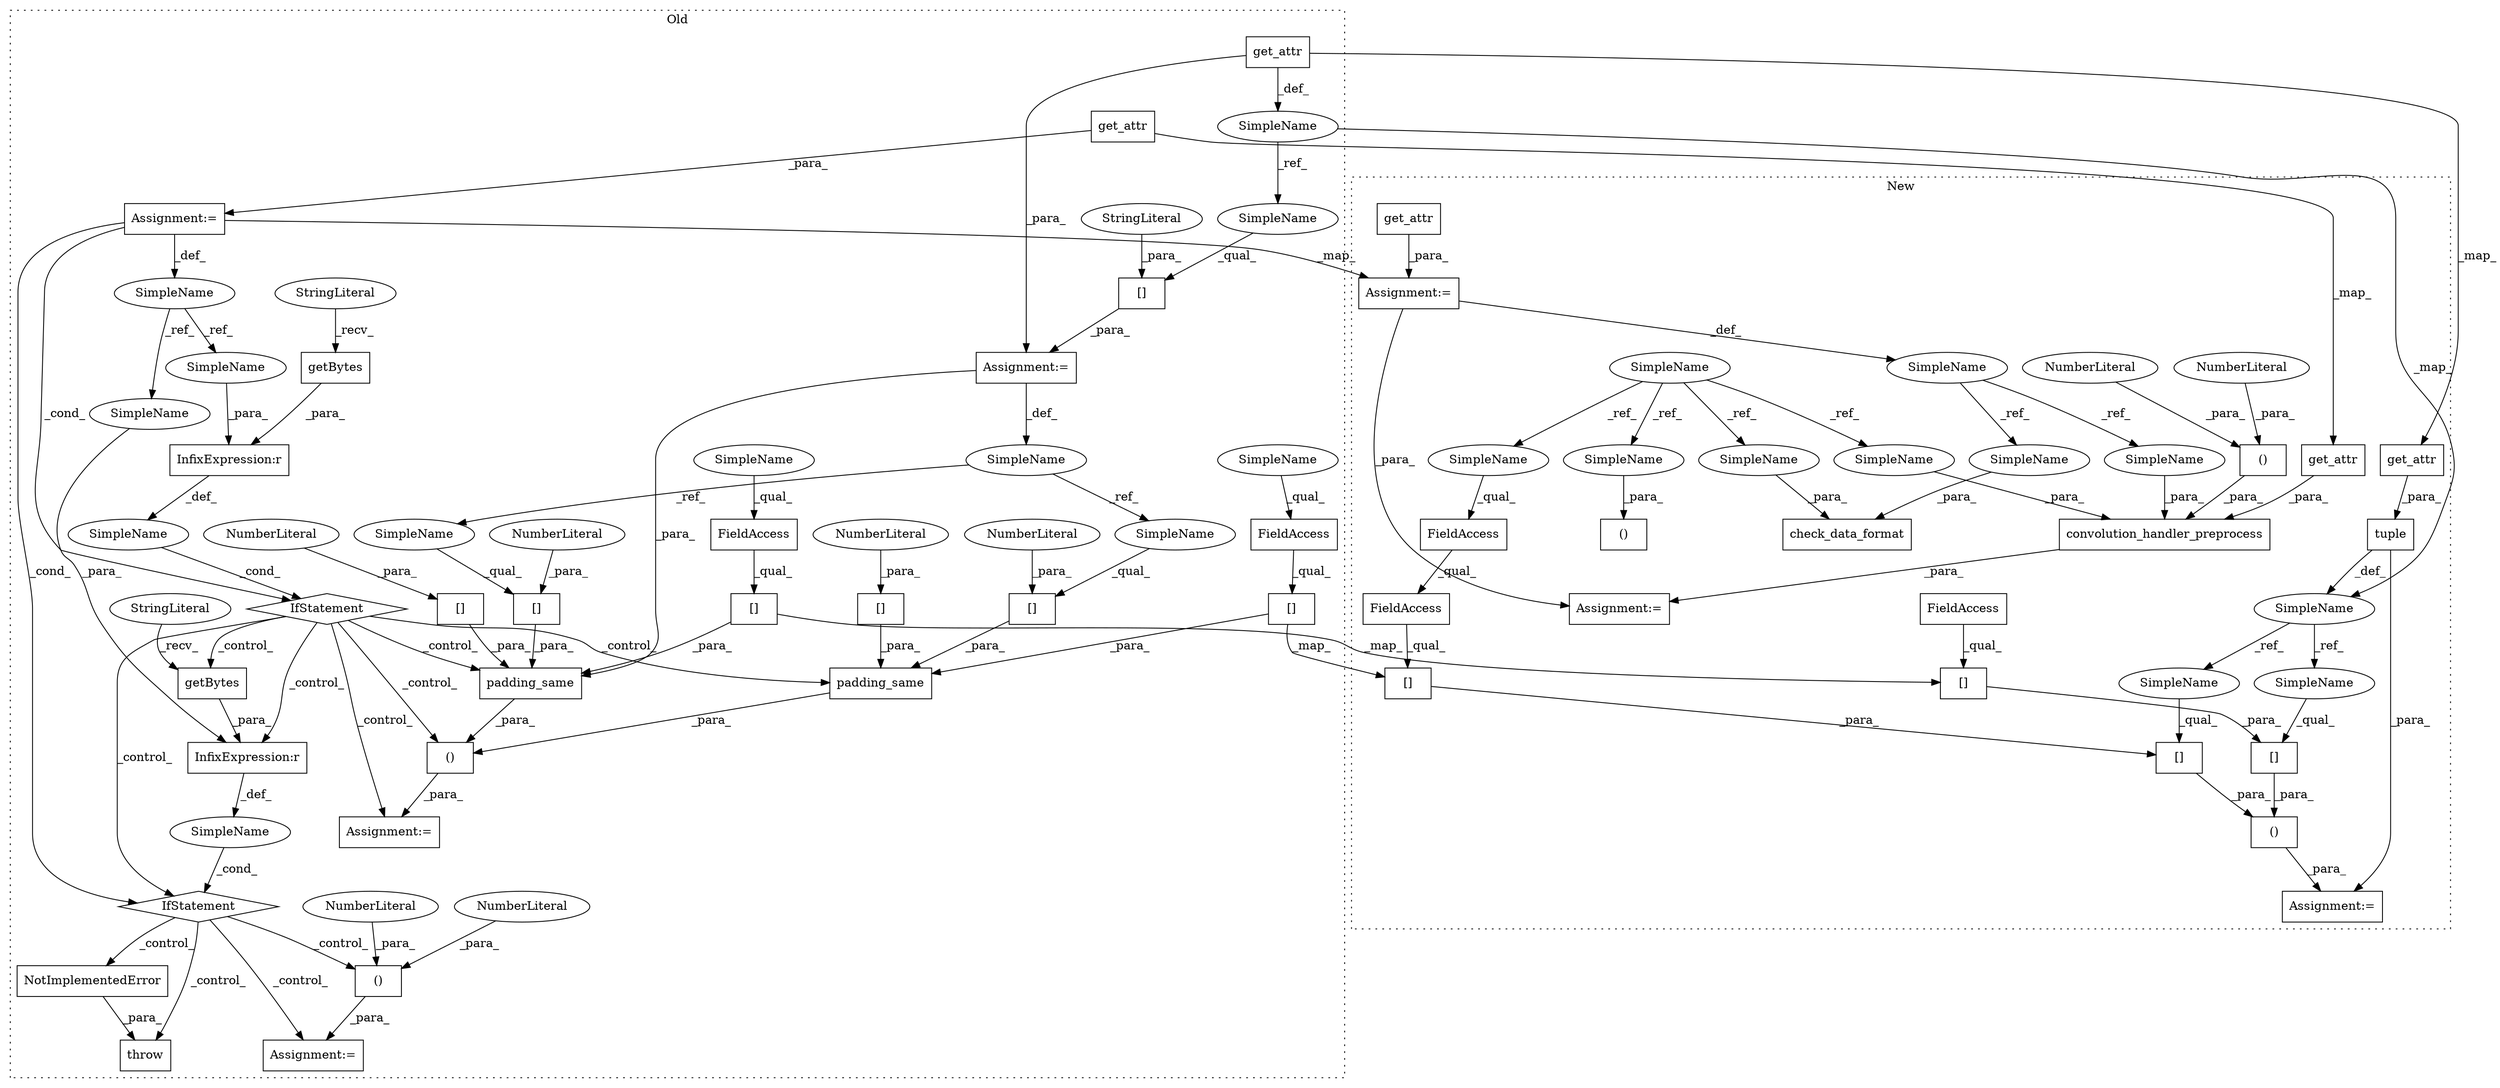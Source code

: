 digraph G {
subgraph cluster0 {
1 [label="padding_same" a="32" s="5025,5083" l="13,1" shape="box"];
3 [label="SimpleName" a="42" s="" l="" shape="ellipse"];
4 [label="throw" a="53" s="5276" l="6" shape="box"];
5 [label="()" a="106" s="5238" l="15" shape="box"];
6 [label="[]" a="2" s="5071,5082" l="10,1" shape="box"];
7 [label="()" a="106" s="5025" l="131" shape="box"];
8 [label="[]" a="2" s="5059,5069" l="9,1" shape="box"];
9 [label="NumberLiteral" a="34" s="5068" l="1" shape="ellipse"];
11 [label="[]" a="2" s="5038,5057" l="13,1" shape="box"];
13 [label="NumberLiteral" a="34" s="5081" l="1" shape="ellipse"];
14 [label="NumberLiteral" a="34" s="5238" l="1" shape="ellipse"];
15 [label="NumberLiteral" a="34" s="5252" l="1" shape="ellipse"];
17 [label="get_attr" a="32" s="4779,4797" l="9,1" shape="box"];
19 [label="[]" a="2" s="5143,5154" l="10,1" shape="box"];
20 [label="NumberLiteral" a="34" s="5153" l="1" shape="ellipse"];
21 [label="[]" a="2" s="4882,4912" l="12,1" shape="box"];
23 [label="SimpleName" a="42" s="4761" l="11" shape="ellipse"];
24 [label="SimpleName" a="42" s="4872" l="9" shape="ellipse"];
25 [label="SimpleName" a="42" s="" l="" shape="ellipse"];
26 [label="NotImplementedError" a="32" s="5282" l="21" shape="box"];
27 [label="StringLiteral" a="45" s="4894" l="18" shape="ellipse"];
29 [label="InfixExpression:r" a="27" s="5191" l="4" shape="box"];
30 [label="InfixExpression:r" a="27" s="4979" l="4" shape="box"];
32 [label="FieldAccess" a="22" s="5038" l="12" shape="box"];
33 [label="SimpleName" a="42" s="4919" l="12" shape="ellipse"];
34 [label="getBytes" a="32" s="4990" l="10" shape="box"];
35 [label="StringLiteral" a="45" s="4983" l="6" shape="ellipse"];
36 [label="getBytes" a="32" s="5203" l="10" shape="box"];
37 [label="StringLiteral" a="45" s="5195" l="7" shape="ellipse"];
45 [label="get_attr" a="32" s="4938,4956" l="9,1" shape="box"];
50 [label="Assignment:=" a="7" s="4931" l="1" shape="box"];
52 [label="FieldAccess" a="22" s="5110" l="12" shape="box"];
53 [label="[]" a="2" s="5110,5129" l="13,1" shape="box"];
56 [label="IfStatement" a="25" s="4963,5000" l="4,2" shape="diamond"];
57 [label="padding_same" a="32" s="5097,5155" l="13,1" shape="box"];
58 [label="[]" a="2" s="5131,5141" l="9,1" shape="box"];
59 [label="NumberLiteral" a="34" s="5140" l="1" shape="ellipse"];
60 [label="IfStatement" a="25" s="5175,5213" l="4,2" shape="diamond"];
62 [label="Assignment:=" a="7" s="5017" l="8" shape="box"];
63 [label="Assignment:=" a="7" s="4881" l="1" shape="box"];
65 [label="Assignment:=" a="7" s="5230" l="8" shape="box"];
66 [label="SimpleName" a="42" s="5179" l="12" shape="ellipse"];
67 [label="SimpleName" a="42" s="4967" l="12" shape="ellipse"];
70 [label="SimpleName" a="42" s="5143" l="9" shape="ellipse"];
71 [label="SimpleName" a="42" s="5071" l="9" shape="ellipse"];
76 [label="SimpleName" a="42" s="4882" l="11" shape="ellipse"];
79 [label="SimpleName" a="42" s="5038" l="1" shape="ellipse"];
80 [label="SimpleName" a="42" s="5110" l="1" shape="ellipse"];
label = "Old";
style="dotted";
}
subgraph cluster1 {
2 [label="()" a="106" s="4830" l="79" shape="box"];
10 [label="[]" a="2" s="4830,4862" l="7,1" shape="box"];
12 [label="[]" a="2" s="4837,4861" l="18,1" shape="box"];
16 [label="get_attr" a="32" s="4686,4704" l="9,1" shape="box"];
18 [label="[]" a="2" s="4876,4908" l="7,1" shape="box"];
22 [label="SimpleName" a="42" s="4667" l="6" shape="ellipse"];
28 [label="tuple" a="32" s="4674,4705" l="6,1" shape="box"];
31 [label="FieldAccess" a="22" s="4837" l="17" shape="box"];
38 [label="FieldAccess" a="22" s="4837" l="7" shape="box"];
39 [label="SimpleName" a="42" s="4347" l="1" shape="ellipse"];
40 [label="convolution_handler_preprocess" a="32" s="4944,5042" l="31,1" shape="box"];
41 [label="()" a="106" s="5014" l="15" shape="box"];
42 [label="NumberLiteral" a="34" s="5014" l="1" shape="ellipse"];
43 [label="()" a="106" s="4921" l="21" shape="box"];
44 [label="NumberLiteral" a="34" s="5028" l="1" shape="ellipse"];
46 [label="get_attr" a="32" s="4989,5007" l="9,1" shape="box"];
47 [label="SimpleName" a="42" s="4394" l="11" shape="ellipse"];
48 [label="check_data_format" a="32" s="4441,4472" l="18,1" shape="box"];
49 [label="Assignment:=" a="7" s="4405" l="1" shape="box"];
51 [label="get_attr" a="32" s="4412,4434" l="9,1" shape="box"];
54 [label="[]" a="2" s="4883,4907" l="18,1" shape="box"];
55 [label="FieldAccess" a="22" s="4883" l="17" shape="box"];
61 [label="Assignment:=" a="7" s="4942" l="2" shape="box"];
64 [label="Assignment:=" a="7" s="4824" l="6" shape="box"];
68 [label="SimpleName" a="42" s="5031" l="11" shape="ellipse"];
69 [label="SimpleName" a="42" s="4461" l="11" shape="ellipse"];
72 [label="SimpleName" a="42" s="4921" l="1" shape="ellipse"];
73 [label="SimpleName" a="42" s="4459" l="1" shape="ellipse"];
74 [label="SimpleName" a="42" s="4837" l="1" shape="ellipse"];
75 [label="SimpleName" a="42" s="4975" l="1" shape="ellipse"];
77 [label="SimpleName" a="42" s="4830" l="6" shape="ellipse"];
78 [label="SimpleName" a="42" s="4876" l="6" shape="ellipse"];
label = "New";
style="dotted";
}
1 -> 7 [label="_para_"];
2 -> 64 [label="_para_"];
3 -> 56 [label="_cond_"];
5 -> 65 [label="_para_"];
6 -> 1 [label="_para_"];
7 -> 62 [label="_para_"];
8 -> 1 [label="_para_"];
9 -> 8 [label="_para_"];
10 -> 2 [label="_para_"];
11 -> 12 [label="_map_"];
11 -> 1 [label="_para_"];
12 -> 10 [label="_para_"];
13 -> 6 [label="_para_"];
14 -> 5 [label="_para_"];
15 -> 5 [label="_para_"];
16 -> 28 [label="_para_"];
17 -> 23 [label="_def_"];
17 -> 63 [label="_para_"];
17 -> 16 [label="_map_"];
18 -> 2 [label="_para_"];
19 -> 57 [label="_para_"];
20 -> 19 [label="_para_"];
21 -> 63 [label="_para_"];
22 -> 77 [label="_ref_"];
22 -> 78 [label="_ref_"];
23 -> 76 [label="_ref_"];
23 -> 22 [label="_map_"];
24 -> 70 [label="_ref_"];
24 -> 71 [label="_ref_"];
25 -> 60 [label="_cond_"];
26 -> 4 [label="_para_"];
27 -> 21 [label="_para_"];
28 -> 64 [label="_para_"];
28 -> 22 [label="_def_"];
29 -> 25 [label="_def_"];
30 -> 3 [label="_def_"];
31 -> 12 [label="_qual_"];
32 -> 11 [label="_qual_"];
33 -> 66 [label="_ref_"];
33 -> 67 [label="_ref_"];
34 -> 30 [label="_para_"];
35 -> 34 [label="_recv_"];
36 -> 29 [label="_para_"];
37 -> 36 [label="_recv_"];
38 -> 31 [label="_qual_"];
39 -> 74 [label="_ref_"];
39 -> 73 [label="_ref_"];
39 -> 75 [label="_ref_"];
39 -> 72 [label="_ref_"];
40 -> 61 [label="_para_"];
41 -> 40 [label="_para_"];
42 -> 41 [label="_para_"];
44 -> 41 [label="_para_"];
45 -> 46 [label="_map_"];
45 -> 50 [label="_para_"];
46 -> 40 [label="_para_"];
47 -> 68 [label="_ref_"];
47 -> 69 [label="_ref_"];
49 -> 47 [label="_def_"];
49 -> 61 [label="_para_"];
50 -> 60 [label="_cond_"];
50 -> 49 [label="_map_"];
50 -> 56 [label="_cond_"];
50 -> 33 [label="_def_"];
51 -> 49 [label="_para_"];
52 -> 53 [label="_qual_"];
53 -> 57 [label="_para_"];
53 -> 54 [label="_map_"];
54 -> 18 [label="_para_"];
55 -> 54 [label="_qual_"];
56 -> 57 [label="_control_"];
56 -> 36 [label="_control_"];
56 -> 1 [label="_control_"];
56 -> 29 [label="_control_"];
56 -> 60 [label="_control_"];
56 -> 7 [label="_control_"];
56 -> 62 [label="_control_"];
57 -> 7 [label="_para_"];
58 -> 57 [label="_para_"];
59 -> 58 [label="_para_"];
60 -> 65 [label="_control_"];
60 -> 5 [label="_control_"];
60 -> 26 [label="_control_"];
60 -> 4 [label="_control_"];
63 -> 57 [label="_para_"];
63 -> 24 [label="_def_"];
66 -> 29 [label="_para_"];
67 -> 30 [label="_para_"];
68 -> 40 [label="_para_"];
69 -> 48 [label="_para_"];
70 -> 19 [label="_qual_"];
71 -> 6 [label="_qual_"];
72 -> 43 [label="_para_"];
73 -> 48 [label="_para_"];
74 -> 38 [label="_qual_"];
75 -> 40 [label="_para_"];
76 -> 21 [label="_qual_"];
77 -> 10 [label="_qual_"];
78 -> 18 [label="_qual_"];
79 -> 32 [label="_qual_"];
80 -> 52 [label="_qual_"];
}